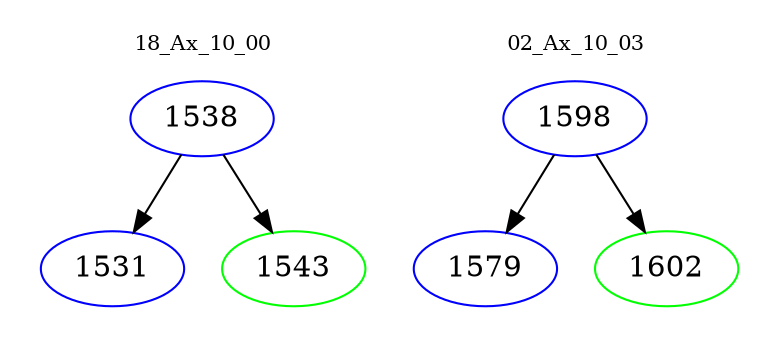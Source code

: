 digraph{
subgraph cluster_0 {
color = white
label = "18_Ax_10_00";
fontsize=10;
T0_1538 [label="1538", color="blue"]
T0_1538 -> T0_1531 [color="black"]
T0_1531 [label="1531", color="blue"]
T0_1538 -> T0_1543 [color="black"]
T0_1543 [label="1543", color="green"]
}
subgraph cluster_1 {
color = white
label = "02_Ax_10_03";
fontsize=10;
T1_1598 [label="1598", color="blue"]
T1_1598 -> T1_1579 [color="black"]
T1_1579 [label="1579", color="blue"]
T1_1598 -> T1_1602 [color="black"]
T1_1602 [label="1602", color="green"]
}
}
